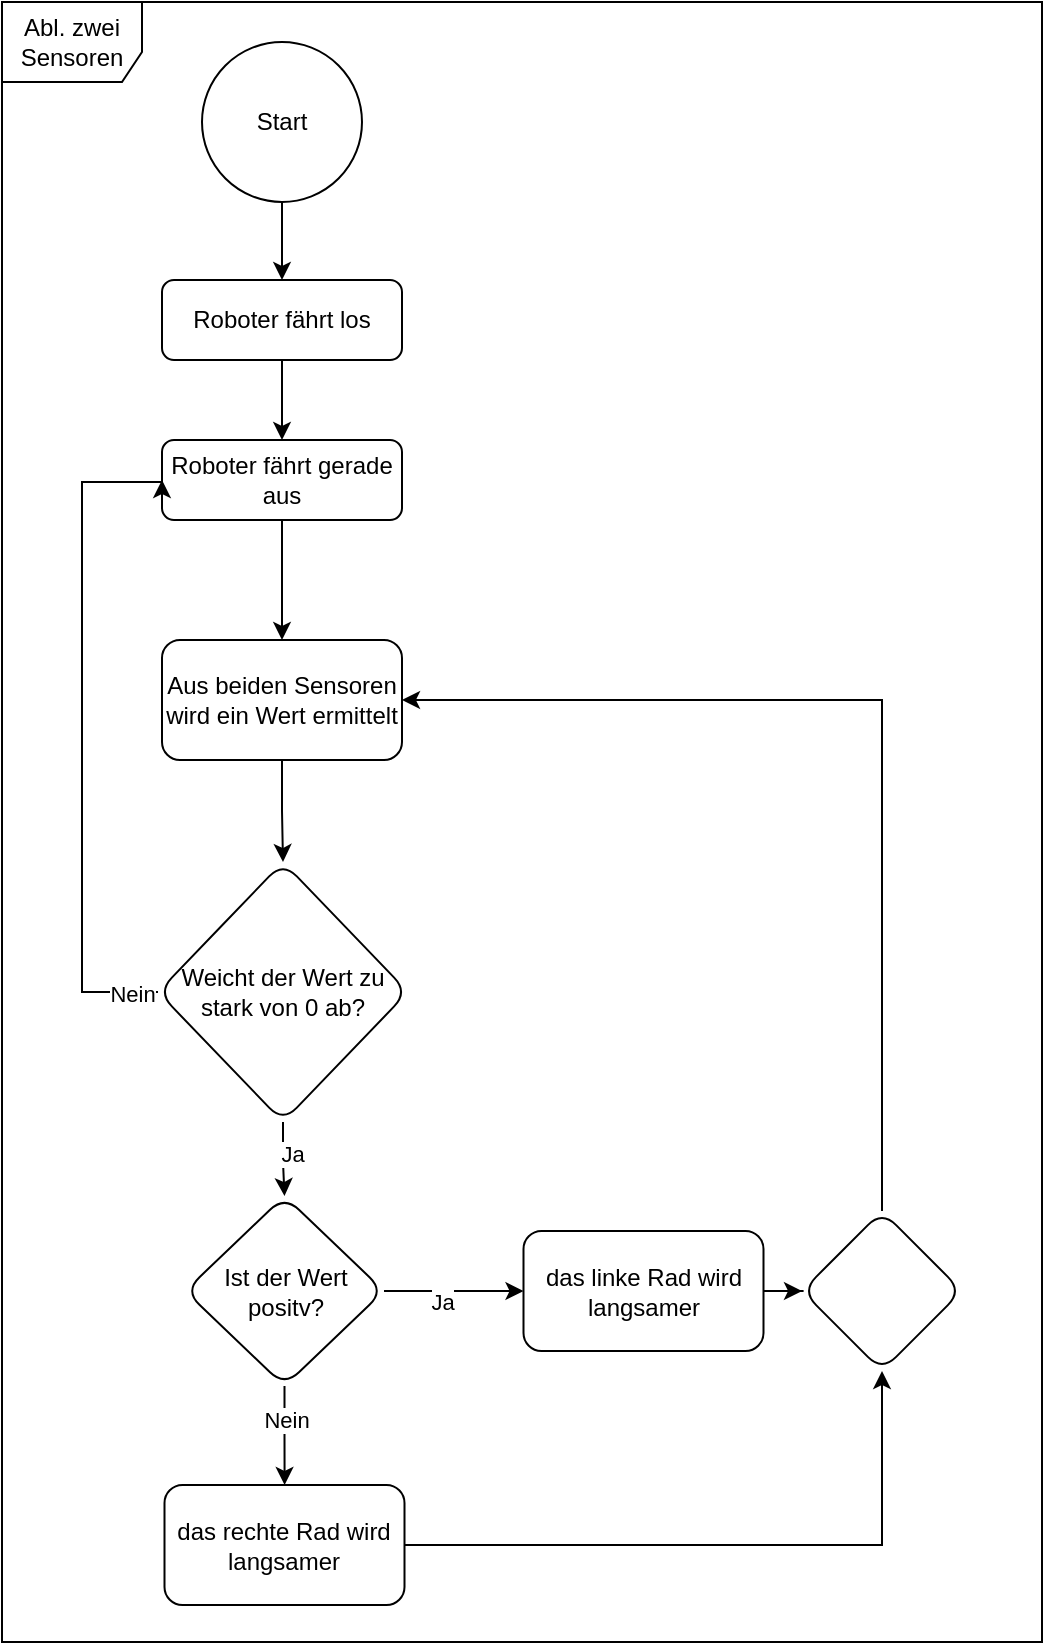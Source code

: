 <mxfile version="24.5.3" type="device">
  <diagram id="C5RBs43oDa-KdzZeNtuy" name="Page-1">
    <mxGraphModel dx="954" dy="870" grid="1" gridSize="10" guides="1" tooltips="1" connect="1" arrows="1" fold="1" page="1" pageScale="1" pageWidth="827" pageHeight="1169" math="0" shadow="0">
      <root>
        <mxCell id="WIyWlLk6GJQsqaUBKTNV-0" />
        <mxCell id="WIyWlLk6GJQsqaUBKTNV-1" parent="WIyWlLk6GJQsqaUBKTNV-0" />
        <mxCell id="mTj5Tq-QPUyb5Os39T8R-0" value="" style="edgeStyle=orthogonalEdgeStyle;rounded=0;orthogonalLoop=1;jettySize=auto;html=1;" parent="WIyWlLk6GJQsqaUBKTNV-1" source="mTj5Tq-QPUyb5Os39T8R-1" target="mTj5Tq-QPUyb5Os39T8R-3" edge="1">
          <mxGeometry relative="1" as="geometry" />
        </mxCell>
        <mxCell id="mTj5Tq-QPUyb5Os39T8R-1" value="Roboter fährt los" style="rounded=1;whiteSpace=wrap;html=1;fontSize=12;glass=0;strokeWidth=1;shadow=0;" parent="WIyWlLk6GJQsqaUBKTNV-1" vertex="1">
          <mxGeometry x="160" y="159" width="120" height="40" as="geometry" />
        </mxCell>
        <mxCell id="DXAsdyZbKFCHDLPJkQhD-1" value="" style="edgeStyle=orthogonalEdgeStyle;rounded=0;orthogonalLoop=1;jettySize=auto;html=1;" edge="1" parent="WIyWlLk6GJQsqaUBKTNV-1" source="mTj5Tq-QPUyb5Os39T8R-3" target="DXAsdyZbKFCHDLPJkQhD-0">
          <mxGeometry relative="1" as="geometry" />
        </mxCell>
        <mxCell id="mTj5Tq-QPUyb5Os39T8R-3" value="Roboter fährt gerade aus" style="rounded=1;whiteSpace=wrap;html=1;fontSize=12;glass=0;strokeWidth=1;shadow=0;" parent="WIyWlLk6GJQsqaUBKTNV-1" vertex="1">
          <mxGeometry x="160" y="239" width="120" height="40" as="geometry" />
        </mxCell>
        <mxCell id="DXAsdyZbKFCHDLPJkQhD-5" value="" style="edgeStyle=orthogonalEdgeStyle;rounded=0;orthogonalLoop=1;jettySize=auto;html=1;" edge="1" parent="WIyWlLk6GJQsqaUBKTNV-1" source="DXAsdyZbKFCHDLPJkQhD-0" target="DXAsdyZbKFCHDLPJkQhD-4">
          <mxGeometry relative="1" as="geometry" />
        </mxCell>
        <mxCell id="DXAsdyZbKFCHDLPJkQhD-0" value="Aus beiden Sensoren wird ein Wert ermittelt" style="whiteSpace=wrap;html=1;rounded=1;glass=0;strokeWidth=1;shadow=0;" vertex="1" parent="WIyWlLk6GJQsqaUBKTNV-1">
          <mxGeometry x="160" y="339" width="120" height="60" as="geometry" />
        </mxCell>
        <mxCell id="DXAsdyZbKFCHDLPJkQhD-18" value="" style="edgeStyle=orthogonalEdgeStyle;rounded=0;orthogonalLoop=1;jettySize=auto;html=1;" edge="1" parent="WIyWlLk6GJQsqaUBKTNV-1" source="DXAsdyZbKFCHDLPJkQhD-4" target="DXAsdyZbKFCHDLPJkQhD-17">
          <mxGeometry relative="1" as="geometry" />
        </mxCell>
        <mxCell id="DXAsdyZbKFCHDLPJkQhD-27" value="Ja" style="edgeLabel;html=1;align=center;verticalAlign=middle;resizable=0;points=[];" vertex="1" connectable="0" parent="DXAsdyZbKFCHDLPJkQhD-18">
          <mxGeometry x="-0.188" y="4" relative="1" as="geometry">
            <mxPoint as="offset" />
          </mxGeometry>
        </mxCell>
        <mxCell id="DXAsdyZbKFCHDLPJkQhD-25" style="edgeStyle=orthogonalEdgeStyle;rounded=0;orthogonalLoop=1;jettySize=auto;html=1;exitX=0;exitY=0.5;exitDx=0;exitDy=0;entryX=0;entryY=0.5;entryDx=0;entryDy=0;" edge="1" parent="WIyWlLk6GJQsqaUBKTNV-1" source="DXAsdyZbKFCHDLPJkQhD-4" target="mTj5Tq-QPUyb5Os39T8R-3">
          <mxGeometry relative="1" as="geometry">
            <Array as="points">
              <mxPoint x="120" y="515" />
              <mxPoint x="120" y="260" />
            </Array>
          </mxGeometry>
        </mxCell>
        <mxCell id="DXAsdyZbKFCHDLPJkQhD-26" value="Nein" style="edgeLabel;html=1;align=center;verticalAlign=middle;resizable=0;points=[];" vertex="1" connectable="0" parent="DXAsdyZbKFCHDLPJkQhD-25">
          <mxGeometry x="-0.92" y="1" relative="1" as="geometry">
            <mxPoint as="offset" />
          </mxGeometry>
        </mxCell>
        <mxCell id="DXAsdyZbKFCHDLPJkQhD-4" value="Weicht der Wert zu stark von 0 ab?" style="rhombus;whiteSpace=wrap;html=1;rounded=1;glass=0;strokeWidth=1;shadow=0;" vertex="1" parent="WIyWlLk6GJQsqaUBKTNV-1">
          <mxGeometry x="158" y="450" width="125" height="130" as="geometry" />
        </mxCell>
        <mxCell id="DXAsdyZbKFCHDLPJkQhD-20" value="" style="edgeStyle=orthogonalEdgeStyle;rounded=0;orthogonalLoop=1;jettySize=auto;html=1;" edge="1" parent="WIyWlLk6GJQsqaUBKTNV-1" source="DXAsdyZbKFCHDLPJkQhD-17" target="DXAsdyZbKFCHDLPJkQhD-19">
          <mxGeometry relative="1" as="geometry" />
        </mxCell>
        <mxCell id="DXAsdyZbKFCHDLPJkQhD-24" value="Ja" style="edgeLabel;html=1;align=center;verticalAlign=middle;resizable=0;points=[];" vertex="1" connectable="0" parent="DXAsdyZbKFCHDLPJkQhD-20">
          <mxGeometry x="-0.169" y="-4" relative="1" as="geometry">
            <mxPoint y="1" as="offset" />
          </mxGeometry>
        </mxCell>
        <mxCell id="DXAsdyZbKFCHDLPJkQhD-22" value="" style="edgeStyle=orthogonalEdgeStyle;rounded=0;orthogonalLoop=1;jettySize=auto;html=1;" edge="1" parent="WIyWlLk6GJQsqaUBKTNV-1" source="DXAsdyZbKFCHDLPJkQhD-17" target="DXAsdyZbKFCHDLPJkQhD-21">
          <mxGeometry relative="1" as="geometry" />
        </mxCell>
        <mxCell id="DXAsdyZbKFCHDLPJkQhD-23" value="Nein" style="edgeLabel;html=1;align=center;verticalAlign=middle;resizable=0;points=[];" vertex="1" connectable="0" parent="DXAsdyZbKFCHDLPJkQhD-22">
          <mxGeometry x="-0.343" relative="1" as="geometry">
            <mxPoint as="offset" />
          </mxGeometry>
        </mxCell>
        <mxCell id="DXAsdyZbKFCHDLPJkQhD-17" value="Ist der Wert positv?" style="rhombus;whiteSpace=wrap;html=1;rounded=1;glass=0;strokeWidth=1;shadow=0;" vertex="1" parent="WIyWlLk6GJQsqaUBKTNV-1">
          <mxGeometry x="171.5" y="617" width="99.5" height="95" as="geometry" />
        </mxCell>
        <mxCell id="DXAsdyZbKFCHDLPJkQhD-30" value="" style="edgeStyle=orthogonalEdgeStyle;rounded=0;orthogonalLoop=1;jettySize=auto;html=1;" edge="1" parent="WIyWlLk6GJQsqaUBKTNV-1" source="DXAsdyZbKFCHDLPJkQhD-19" target="DXAsdyZbKFCHDLPJkQhD-29">
          <mxGeometry relative="1" as="geometry" />
        </mxCell>
        <mxCell id="DXAsdyZbKFCHDLPJkQhD-19" value="das linke Rad wird langsamer" style="whiteSpace=wrap;html=1;rounded=1;glass=0;strokeWidth=1;shadow=0;" vertex="1" parent="WIyWlLk6GJQsqaUBKTNV-1">
          <mxGeometry x="340.75" y="634.5" width="120" height="60" as="geometry" />
        </mxCell>
        <mxCell id="DXAsdyZbKFCHDLPJkQhD-31" style="edgeStyle=orthogonalEdgeStyle;rounded=0;orthogonalLoop=1;jettySize=auto;html=1;exitX=1;exitY=0.5;exitDx=0;exitDy=0;entryX=0.5;entryY=1;entryDx=0;entryDy=0;" edge="1" parent="WIyWlLk6GJQsqaUBKTNV-1" source="DXAsdyZbKFCHDLPJkQhD-21" target="DXAsdyZbKFCHDLPJkQhD-29">
          <mxGeometry relative="1" as="geometry" />
        </mxCell>
        <mxCell id="DXAsdyZbKFCHDLPJkQhD-21" value="das rechte Rad wird langsamer" style="whiteSpace=wrap;html=1;rounded=1;glass=0;strokeWidth=1;shadow=0;" vertex="1" parent="WIyWlLk6GJQsqaUBKTNV-1">
          <mxGeometry x="161.25" y="761.5" width="120" height="60" as="geometry" />
        </mxCell>
        <mxCell id="DXAsdyZbKFCHDLPJkQhD-32" style="edgeStyle=orthogonalEdgeStyle;rounded=0;orthogonalLoop=1;jettySize=auto;html=1;exitX=0.5;exitY=0;exitDx=0;exitDy=0;entryX=1;entryY=0.5;entryDx=0;entryDy=0;" edge="1" parent="WIyWlLk6GJQsqaUBKTNV-1" source="DXAsdyZbKFCHDLPJkQhD-29" target="DXAsdyZbKFCHDLPJkQhD-0">
          <mxGeometry relative="1" as="geometry" />
        </mxCell>
        <mxCell id="DXAsdyZbKFCHDLPJkQhD-29" value="" style="rhombus;whiteSpace=wrap;html=1;rounded=1;glass=0;strokeWidth=1;shadow=0;" vertex="1" parent="WIyWlLk6GJQsqaUBKTNV-1">
          <mxGeometry x="480" y="624.5" width="80" height="80" as="geometry" />
        </mxCell>
        <mxCell id="DXAsdyZbKFCHDLPJkQhD-34" style="edgeStyle=orthogonalEdgeStyle;rounded=0;orthogonalLoop=1;jettySize=auto;html=1;exitX=0.5;exitY=1;exitDx=0;exitDy=0;" edge="1" parent="WIyWlLk6GJQsqaUBKTNV-1" source="DXAsdyZbKFCHDLPJkQhD-33" target="mTj5Tq-QPUyb5Os39T8R-1">
          <mxGeometry relative="1" as="geometry" />
        </mxCell>
        <mxCell id="DXAsdyZbKFCHDLPJkQhD-33" value="Start" style="ellipse;whiteSpace=wrap;html=1;aspect=fixed;" vertex="1" parent="WIyWlLk6GJQsqaUBKTNV-1">
          <mxGeometry x="180" y="40" width="80" height="80" as="geometry" />
        </mxCell>
        <mxCell id="DXAsdyZbKFCHDLPJkQhD-35" value="Abl. zwei Sensoren" style="shape=umlFrame;whiteSpace=wrap;html=1;pointerEvents=0;width=70;height=40;" vertex="1" parent="WIyWlLk6GJQsqaUBKTNV-1">
          <mxGeometry x="80" y="20" width="520" height="820" as="geometry" />
        </mxCell>
      </root>
    </mxGraphModel>
  </diagram>
</mxfile>

